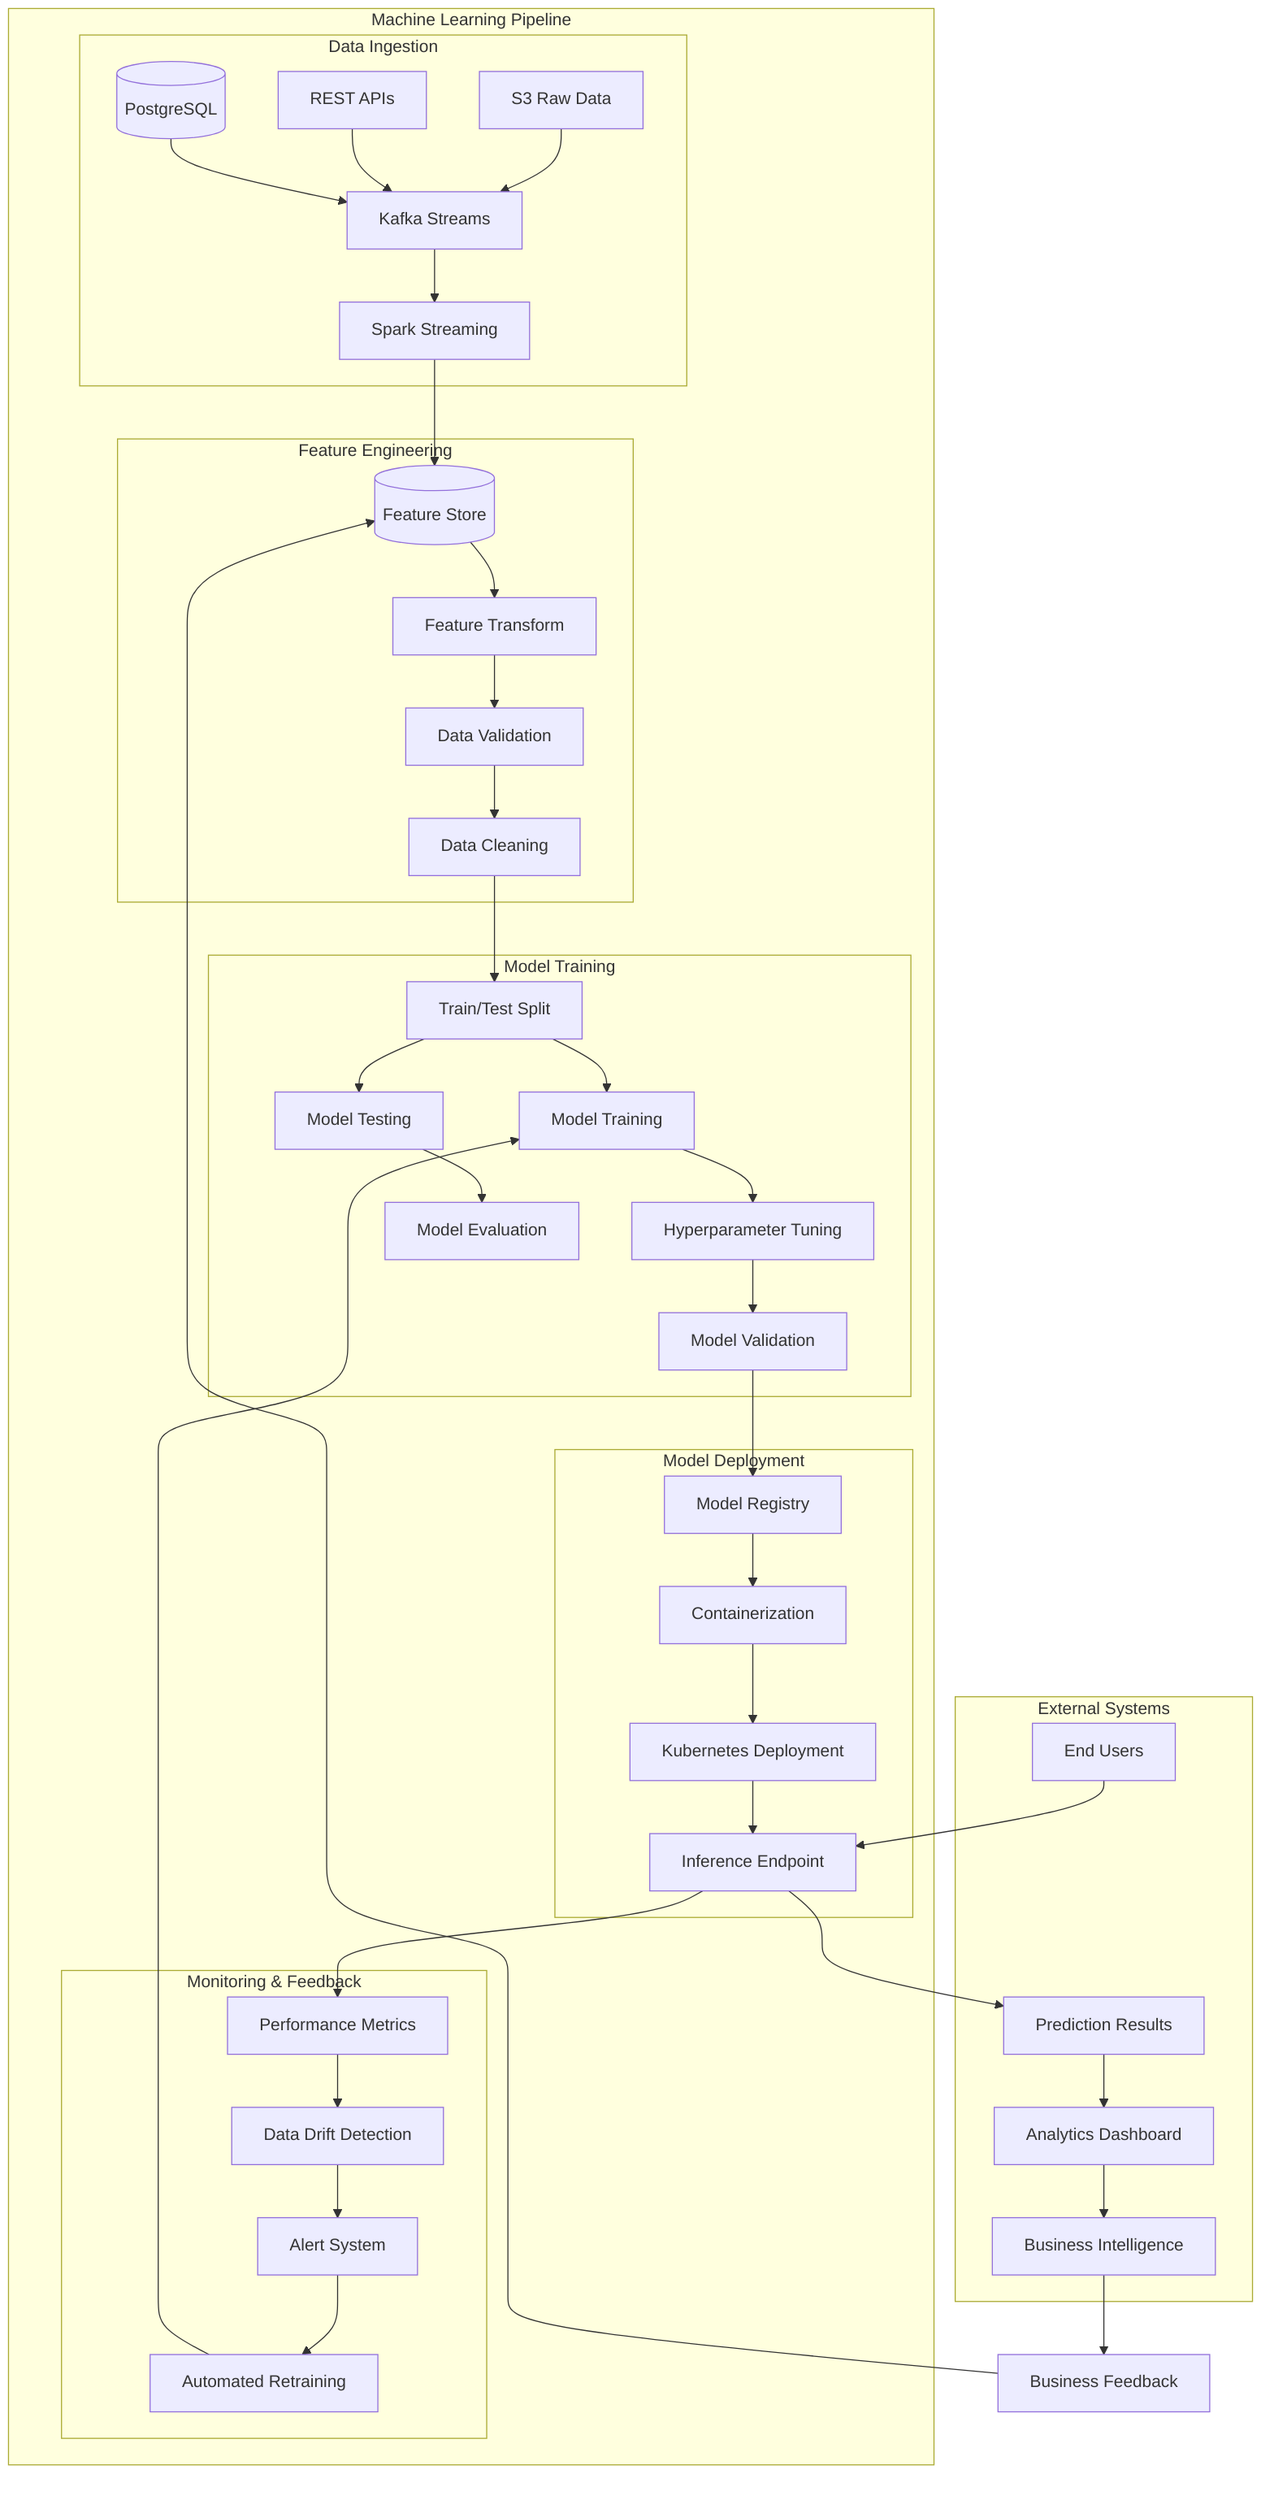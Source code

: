flowchart TB
    subgraph "Machine Learning Pipeline"
        subgraph "Data Ingestion"
            S3[S3 Raw Data] --> KAFKA[Kafka Streams]
            API[REST APIs] --> KAFKA
            DB[(PostgreSQL)] --> KAFKA
            KAFKA --> SPARK[Spark Streaming]
        end
        
        subgraph "Feature Engineering"
            SPARK --> FEATURE_STORE[(Feature Store)]
            FEATURE_STORE --> TRANSFORM[Feature Transform]
            TRANSFORM --> VALIDATE[Data Validation]
            VALIDATE --> CLEAN[Data Cleaning]
        end
        
        subgraph "Model Training"
            CLEAN --> SPLIT[Train/Test Split]
            SPLIT --> TRAIN[Model Training]
            SPLIT --> TEST[Model Testing]
            TRAIN --> HYPEROPT[Hyperparameter Tuning]
            HYPEROPT --> VALIDATE_MODEL[Model Validation]
            TEST --> EVALUATE[Model Evaluation]
        end
        
        subgraph "Model Deployment"
            VALIDATE_MODEL --> REGISTRY[Model Registry]
            REGISTRY --> CONTAINER[Containerization]
            CONTAINER --> K8S[Kubernetes Deployment]
            K8S --> ENDPOINT[Inference Endpoint]
        end
        
        subgraph "Monitoring & Feedback"
            ENDPOINT --> METRICS[Performance Metrics]
            METRICS --> DRIFT[Data Drift Detection]
            DRIFT --> ALERT[Alert System]
            ALERT --> RETRAIN[Automated Retraining]
            RETRAIN --> TRAIN
        end
    end
    
    subgraph "External Systems"
        USERS[End Users] --> ENDPOINT
        ENDPOINT --> PREDICTIONS[Prediction Results]
        PREDICTIONS --> ANALYTICS[Analytics Dashboard]
        ANALYTICS --> BUSINESS[Business Intelligence]
    end
    
    BUSINESS --> FEEDBACK[Business Feedback]
    FEEDBACK --> FEATURE_STORE